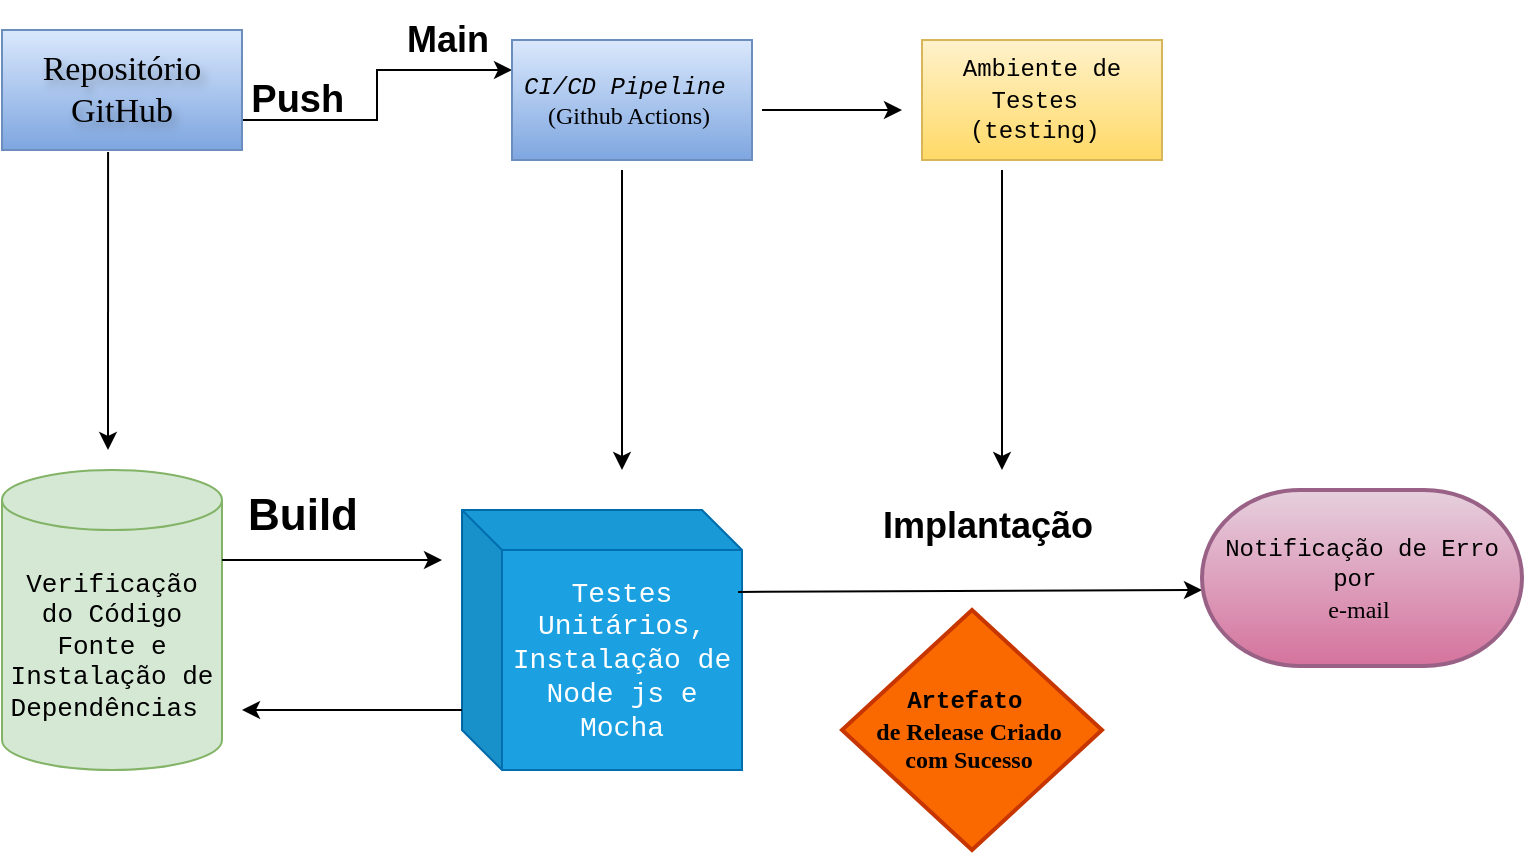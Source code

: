 <mxfile version="24.3.1" type="github">
  <diagram name="Página-1" id="JwAfoxusu0FucOMjWyGv">
    <mxGraphModel dx="832" dy="481" grid="1" gridSize="11" guides="1" tooltips="1" connect="1" arrows="1" fold="1" page="1" pageScale="1" pageWidth="827" pageHeight="1169" math="0" shadow="0">
      <root>
        <mxCell id="0" />
        <mxCell id="1" parent="0" />
        <mxCell id="Qr470y7T7KggvgfLlDb5-39" style="edgeStyle=orthogonalEdgeStyle;rounded=0;orthogonalLoop=1;jettySize=auto;html=1;entryX=0;entryY=0.25;entryDx=0;entryDy=0;exitX=1;exitY=0.75;exitDx=0;exitDy=0;" edge="1" parent="1" source="Qr470y7T7KggvgfLlDb5-2" target="Qr470y7T7KggvgfLlDb5-16">
          <mxGeometry relative="1" as="geometry" />
        </mxCell>
        <mxCell id="Qr470y7T7KggvgfLlDb5-2" value="&lt;font face=&quot;Times New Roman&quot; style=&quot;font-size: 17px;&quot;&gt;Repositório GitHub&lt;/font&gt;" style="rounded=0;whiteSpace=wrap;html=1;fillColor=#dae8fc;strokeColor=#6c8ebf;gradientColor=#7ea6e0;labelBackgroundColor=none;labelBorderColor=none;textShadow=1;" vertex="1" parent="1">
          <mxGeometry x="10" y="120" width="120" height="60" as="geometry" />
        </mxCell>
        <mxCell id="Qr470y7T7KggvgfLlDb5-16" value="&lt;font face=&quot;Courier New&quot;&gt;&lt;i style=&quot;&quot;&gt;CI/CD Pipeline&lt;/i&gt;&amp;nbsp;&lt;/font&gt;&lt;div&gt;&lt;font face=&quot;m6iIhlLjGezN6tfrES17&quot;&gt;(Github Actions)&amp;nbsp;&lt;/font&gt;&lt;/div&gt;" style="rounded=0;whiteSpace=wrap;html=1;fillColor=#dae8fc;gradientColor=#7ea6e0;strokeColor=#6c8ebf;" vertex="1" parent="1">
          <mxGeometry x="265" y="125" width="120" height="60" as="geometry" />
        </mxCell>
        <mxCell id="Qr470y7T7KggvgfLlDb5-18" value="" style="endArrow=classic;html=1;rounded=0;" edge="1" parent="1">
          <mxGeometry width="50" height="50" relative="1" as="geometry">
            <mxPoint x="390" y="160" as="sourcePoint" />
            <mxPoint x="460" y="160" as="targetPoint" />
          </mxGeometry>
        </mxCell>
        <mxCell id="Qr470y7T7KggvgfLlDb5-19" value="&lt;font face=&quot;Courier New&quot;&gt;Ambiente de Testes&amp;nbsp;&lt;/font&gt;&lt;div&gt;&lt;font face=&quot;Courier New&quot;&gt;(testing)&amp;nbsp;&lt;/font&gt;&lt;/div&gt;" style="rounded=0;whiteSpace=wrap;html=1;fillColor=#fff2cc;gradientColor=#ffd966;strokeColor=#d6b656;" vertex="1" parent="1">
          <mxGeometry x="470" y="125" width="120" height="60" as="geometry" />
        </mxCell>
        <mxCell id="Qr470y7T7KggvgfLlDb5-20" value="" style="endArrow=classic;html=1;rounded=0;exitX=0.442;exitY=1.017;exitDx=0;exitDy=0;exitPerimeter=0;" edge="1" parent="1" source="Qr470y7T7KggvgfLlDb5-2">
          <mxGeometry width="50" height="50" relative="1" as="geometry">
            <mxPoint x="370" y="250" as="sourcePoint" />
            <mxPoint x="63" y="330" as="targetPoint" />
          </mxGeometry>
        </mxCell>
        <mxCell id="Qr470y7T7KggvgfLlDb5-21" value="&lt;font face=&quot;Courier New&quot; style=&quot;font-size: 13px;&quot;&gt;Verificação do Código Fonte e Instalação de Dependências&amp;nbsp;&lt;/font&gt;" style="shape=cylinder3;whiteSpace=wrap;html=1;boundedLbl=1;backgroundOutline=1;size=15;fillColor=#d5e8d4;strokeColor=#82b366;" vertex="1" parent="1">
          <mxGeometry x="10" y="340" width="110" height="150" as="geometry" />
        </mxCell>
        <mxCell id="Qr470y7T7KggvgfLlDb5-23" value="" style="endArrow=classic;html=1;rounded=0;exitX=1;exitY=0;exitDx=0;exitDy=45;exitPerimeter=0;" edge="1" parent="1" source="Qr470y7T7KggvgfLlDb5-21">
          <mxGeometry width="50" height="50" relative="1" as="geometry">
            <mxPoint x="120" y="420" as="sourcePoint" />
            <mxPoint x="230" y="385" as="targetPoint" />
          </mxGeometry>
        </mxCell>
        <mxCell id="Qr470y7T7KggvgfLlDb5-24" value="&lt;b&gt;&lt;font style=&quot;font-size: 22px;&quot;&gt;Build&lt;/font&gt;&lt;/b&gt;" style="text;html=1;align=center;verticalAlign=middle;resizable=0;points=[];autosize=1;strokeColor=none;fillColor=none;" vertex="1" parent="1">
          <mxGeometry x="120" y="343" width="80" height="40" as="geometry" />
        </mxCell>
        <mxCell id="Qr470y7T7KggvgfLlDb5-25" value="&lt;font face=&quot;Courier New&quot; style=&quot;font-size: 14px;&quot;&gt;Testes Unitários, Instalação de Node js e Mocha&lt;/font&gt;" style="shape=cube;whiteSpace=wrap;html=1;boundedLbl=1;backgroundOutline=1;darkOpacity=0.05;darkOpacity2=0.1;align=center;fillColor=#1ba1e2;fontColor=#ffffff;strokeColor=#006EAF;" vertex="1" parent="1">
          <mxGeometry x="240" y="360" width="140" height="130" as="geometry" />
        </mxCell>
        <mxCell id="Qr470y7T7KggvgfLlDb5-26" value="" style="endArrow=classic;html=1;rounded=0;" edge="1" parent="1">
          <mxGeometry width="50" height="50" relative="1" as="geometry">
            <mxPoint x="240" y="460" as="sourcePoint" />
            <mxPoint x="130" y="460" as="targetPoint" />
          </mxGeometry>
        </mxCell>
        <mxCell id="Qr470y7T7KggvgfLlDb5-27" value="" style="endArrow=classic;html=1;rounded=0;" edge="1" parent="1">
          <mxGeometry width="50" height="50" relative="1" as="geometry">
            <mxPoint x="320" y="190" as="sourcePoint" />
            <mxPoint x="320" y="340" as="targetPoint" />
          </mxGeometry>
        </mxCell>
        <mxCell id="Qr470y7T7KggvgfLlDb5-28" value="" style="endArrow=classic;html=1;rounded=0;exitX=0.986;exitY=0.315;exitDx=0;exitDy=0;exitPerimeter=0;" edge="1" parent="1" source="Qr470y7T7KggvgfLlDb5-25">
          <mxGeometry width="50" height="50" relative="1" as="geometry">
            <mxPoint x="460" y="400" as="sourcePoint" />
            <mxPoint x="610" y="400" as="targetPoint" />
          </mxGeometry>
        </mxCell>
        <mxCell id="Qr470y7T7KggvgfLlDb5-30" value="" style="endArrow=classic;html=1;rounded=0;" edge="1" parent="1">
          <mxGeometry width="50" height="50" relative="1" as="geometry">
            <mxPoint x="510" y="190" as="sourcePoint" />
            <mxPoint x="510" y="340" as="targetPoint" />
          </mxGeometry>
        </mxCell>
        <mxCell id="Qr470y7T7KggvgfLlDb5-31" value="&lt;font style=&quot;font-size: 18px;&quot;&gt;Implantação&amp;nbsp;&lt;/font&gt;" style="text;html=1;align=center;verticalAlign=middle;resizable=0;points=[];autosize=1;strokeColor=none;fillColor=none;fontStyle=1" vertex="1" parent="1">
          <mxGeometry x="440" y="348" width="130" height="40" as="geometry" />
        </mxCell>
        <mxCell id="Qr470y7T7KggvgfLlDb5-36" value="&lt;font face=&quot;Courier New&quot;&gt;Artefato&amp;nbsp;&lt;/font&gt;&lt;div&gt;&lt;font face=&quot;kBjsHSARuZzPJKw0IOR4&quot;&gt;de Release Criado&amp;nbsp;&lt;/font&gt;&lt;div&gt;&lt;font face=&quot;kBjsHSARuZzPJKw0IOR4&quot;&gt;com Sucesso&amp;nbsp;&lt;/font&gt;&lt;/div&gt;&lt;/div&gt;" style="strokeWidth=2;html=1;shape=mxgraph.flowchart.decision;whiteSpace=wrap;fontStyle=1;fillColor=#fa6800;fontColor=#000000;strokeColor=#C73500;" vertex="1" parent="1">
          <mxGeometry x="430" y="410" width="130" height="120" as="geometry" />
        </mxCell>
        <mxCell id="Qr470y7T7KggvgfLlDb5-37" value="&lt;font face=&quot;Courier New&quot;&gt;Notificação de Erro por&amp;nbsp;&lt;/font&gt;&lt;div&gt;&lt;font face=&quot;oVSMjsVIPvIEIzewQu93&quot;&gt;e-mail&amp;nbsp;&lt;/font&gt;&lt;/div&gt;" style="strokeWidth=2;html=1;shape=mxgraph.flowchart.terminator;whiteSpace=wrap;fillColor=#e6d0de;gradientColor=#d5739d;strokeColor=#996185;" vertex="1" parent="1">
          <mxGeometry x="610" y="350" width="160" height="88" as="geometry" />
        </mxCell>
        <mxCell id="Qr470y7T7KggvgfLlDb5-40" value="&lt;font style=&quot;font-size: 19px;&quot;&gt;Push&amp;nbsp;&lt;/font&gt;" style="text;html=1;align=center;verticalAlign=middle;resizable=0;points=[];autosize=1;strokeColor=none;fillColor=none;fontStyle=1" vertex="1" parent="1">
          <mxGeometry x="125" y="135" width="70" height="40" as="geometry" />
        </mxCell>
        <mxCell id="Qr470y7T7KggvgfLlDb5-41" value="Main&amp;nbsp;" style="text;html=1;align=center;verticalAlign=middle;resizable=0;points=[];autosize=1;strokeColor=none;fillColor=none;fontSize=18;fontStyle=1" vertex="1" parent="1">
          <mxGeometry x="200" y="105" width="70" height="40" as="geometry" />
        </mxCell>
      </root>
    </mxGraphModel>
  </diagram>
</mxfile>
